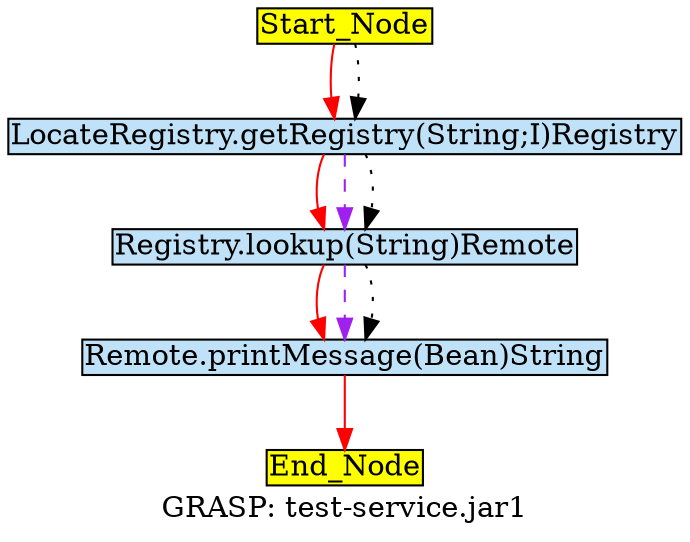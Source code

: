 digraph G {
	graph[label="GRASP: test-service.jar1"];	node[style=filled,fillcolor ="white",shape=box,margin=0.02,width=0,height=0];
	"Start_Node"[fillcolor ="yellow",style="filled" ];
	"End_Node"[fillcolor ="yellow",style="filled" ];
	"Start_Node"[fillcolor ="yellow",style="filled" ];
	"LocateRegistry.getRegistry(String;I)Registry"[fillcolor ="#c0e2f8",style="filled" ];
	"Remote.printMessage(Bean)String"[fillcolor ="#c0e2f8",style="filled" ];
	"Registry.lookup(String)Remote"[fillcolor ="#c0e2f8",style="filled" ];
	"Start_Node" -> "LocateRegistry.getRegistry(String;I)Registry"[color="red",style=solid];
	"Start_Node" -> "LocateRegistry.getRegistry(String;I)Registry"[color="black",style=dotted];
	"LocateRegistry.getRegistry(String;I)Registry" -> "Registry.lookup(String)Remote"[color="red",style=solid];
	"LocateRegistry.getRegistry(String;I)Registry" -> "Registry.lookup(String)Remote"[color="purple",style=dashed];
	"LocateRegistry.getRegistry(String;I)Registry" -> "Registry.lookup(String)Remote"[color="black",style=dotted];
	"Remote.printMessage(Bean)String" -> "End_Node"[color="red",style=solid];
	"Registry.lookup(String)Remote" -> "Remote.printMessage(Bean)String"[color="red",style=solid];
	"Registry.lookup(String)Remote" -> "Remote.printMessage(Bean)String"[color="purple",style=dashed];
	"Registry.lookup(String)Remote" -> "Remote.printMessage(Bean)String"[color="black",style=dotted];
}
